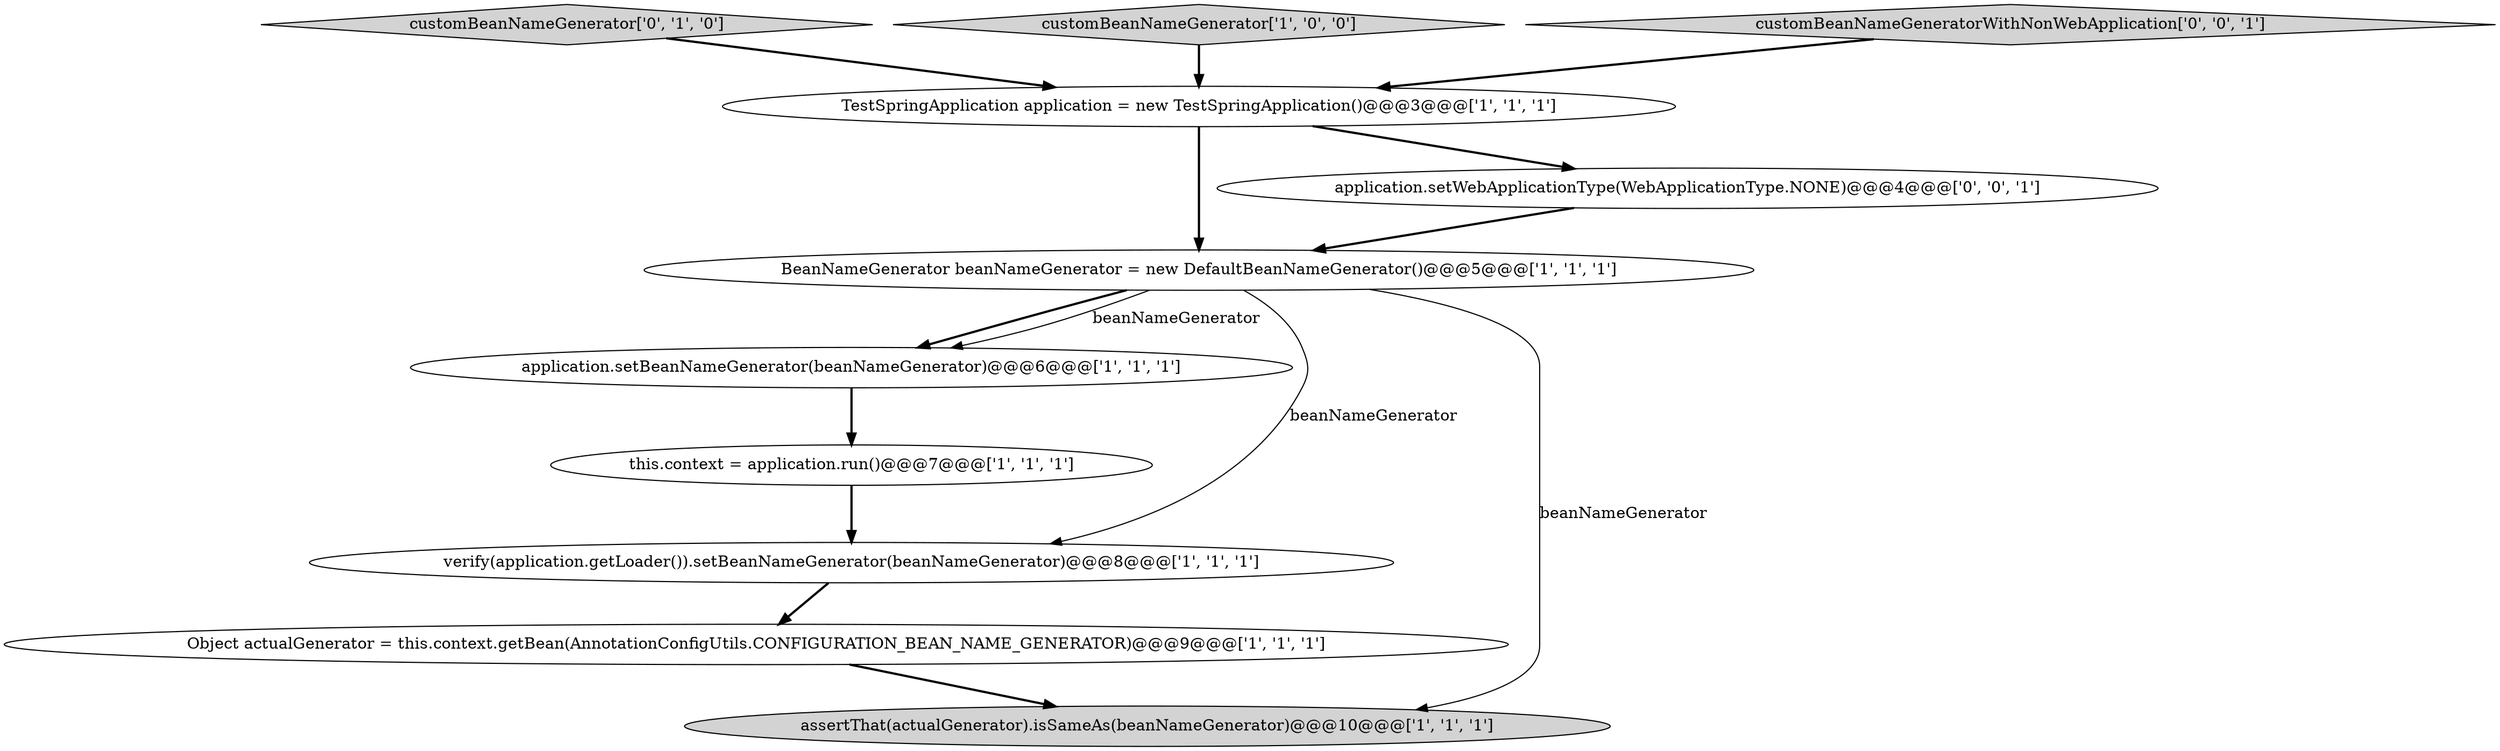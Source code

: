 digraph {
8 [style = filled, label = "customBeanNameGenerator['0', '1', '0']", fillcolor = lightgray, shape = diamond image = "AAA0AAABBB2BBB"];
5 [style = filled, label = "this.context = application.run()@@@7@@@['1', '1', '1']", fillcolor = white, shape = ellipse image = "AAA0AAABBB1BBB"];
4 [style = filled, label = "application.setBeanNameGenerator(beanNameGenerator)@@@6@@@['1', '1', '1']", fillcolor = white, shape = ellipse image = "AAA0AAABBB1BBB"];
1 [style = filled, label = "BeanNameGenerator beanNameGenerator = new DefaultBeanNameGenerator()@@@5@@@['1', '1', '1']", fillcolor = white, shape = ellipse image = "AAA0AAABBB1BBB"];
3 [style = filled, label = "Object actualGenerator = this.context.getBean(AnnotationConfigUtils.CONFIGURATION_BEAN_NAME_GENERATOR)@@@9@@@['1', '1', '1']", fillcolor = white, shape = ellipse image = "AAA0AAABBB1BBB"];
7 [style = filled, label = "customBeanNameGenerator['1', '0', '0']", fillcolor = lightgray, shape = diamond image = "AAA0AAABBB1BBB"];
10 [style = filled, label = "application.setWebApplicationType(WebApplicationType.NONE)@@@4@@@['0', '0', '1']", fillcolor = white, shape = ellipse image = "AAA0AAABBB3BBB"];
2 [style = filled, label = "assertThat(actualGenerator).isSameAs(beanNameGenerator)@@@10@@@['1', '1', '1']", fillcolor = lightgray, shape = ellipse image = "AAA0AAABBB1BBB"];
9 [style = filled, label = "customBeanNameGeneratorWithNonWebApplication['0', '0', '1']", fillcolor = lightgray, shape = diamond image = "AAA0AAABBB3BBB"];
0 [style = filled, label = "TestSpringApplication application = new TestSpringApplication()@@@3@@@['1', '1', '1']", fillcolor = white, shape = ellipse image = "AAA0AAABBB1BBB"];
6 [style = filled, label = "verify(application.getLoader()).setBeanNameGenerator(beanNameGenerator)@@@8@@@['1', '1', '1']", fillcolor = white, shape = ellipse image = "AAA0AAABBB1BBB"];
8->0 [style = bold, label=""];
6->3 [style = bold, label=""];
1->4 [style = bold, label=""];
0->10 [style = bold, label=""];
7->0 [style = bold, label=""];
1->4 [style = solid, label="beanNameGenerator"];
5->6 [style = bold, label=""];
3->2 [style = bold, label=""];
9->0 [style = bold, label=""];
10->1 [style = bold, label=""];
1->2 [style = solid, label="beanNameGenerator"];
4->5 [style = bold, label=""];
0->1 [style = bold, label=""];
1->6 [style = solid, label="beanNameGenerator"];
}
